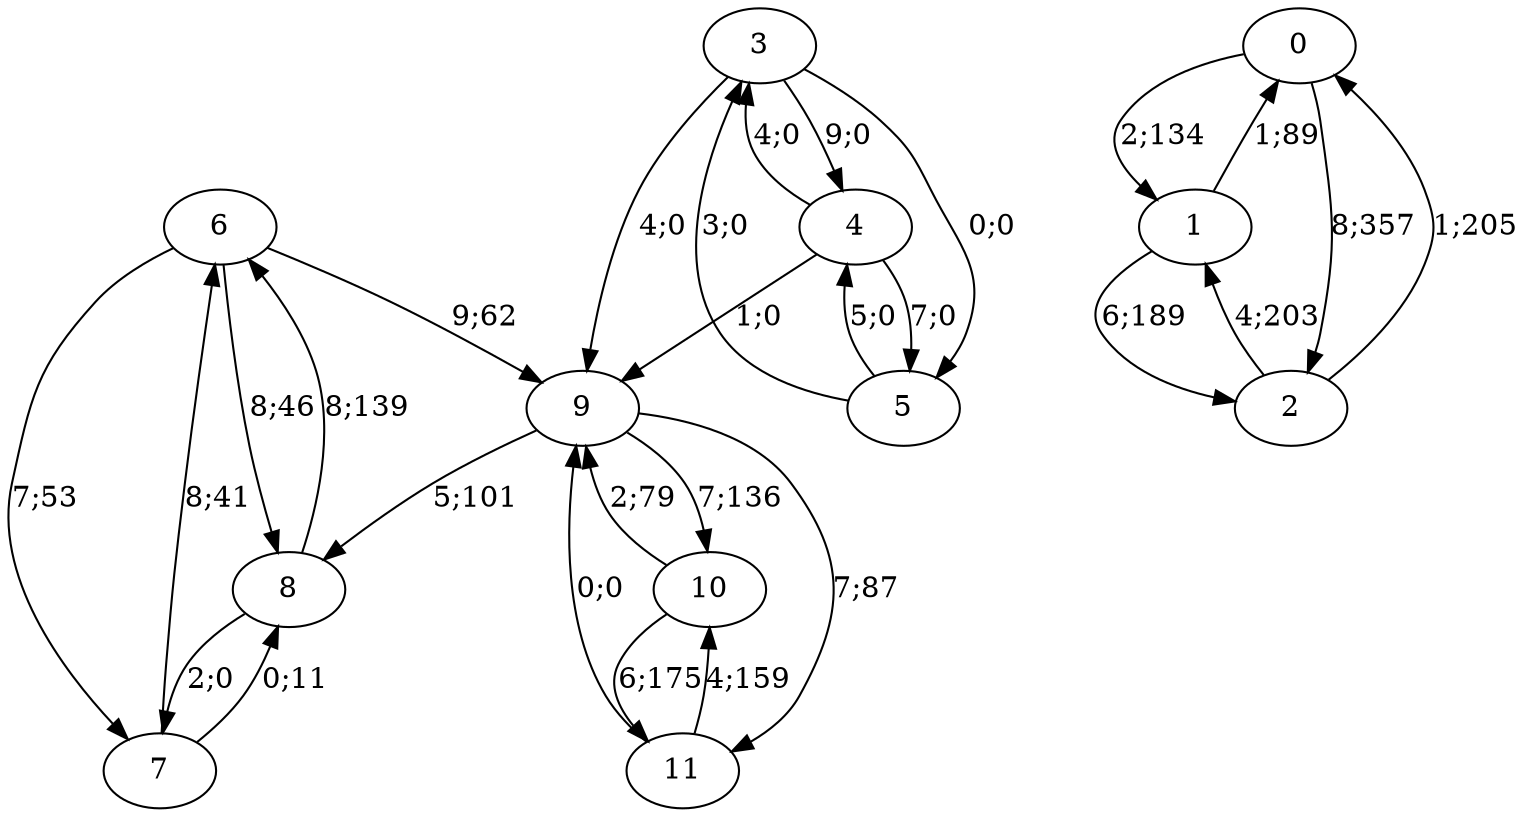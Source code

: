 digraph graph3156 {














6 -> 9 [color=black,label="9;62"]
6 -> 7 [color=black,label="7;53"]
6 -> 8 [color=black,label="8;46"]


7 -> 6 [color=black,label="8;41"]
7 -> 8 [color=black,label="0;11"]


8 -> 6 [color=black,label="8;139"]
8 -> 7 [color=black,label="2;0"]








0 -> 1 [color=black,label="2;134"]
0 -> 2 [color=black,label="8;357"]


1 -> 0 [color=black,label="1;89"]
1 -> 2 [color=black,label="6;189"]


2 -> 0 [color=black,label="1;205"]
2 -> 1 [color=black,label="4;203"]






































9 -> 8 [color=black,label="5;101"]
9 -> 10 [color=black,label="7;136"]
9 -> 11 [color=black,label="7;87"]


10 -> 9 [color=black,label="2;79"]
10 -> 11 [color=black,label="6;175"]


11 -> 9 [color=black,label="0;0"]
11 -> 10 [color=black,label="4;159"]








3 -> 9 [color=black,label="4;0"]
3 -> 4 [color=black,label="9;0"]
3 -> 5 [color=black,label="0;0"]


4 -> 9 [color=black,label="1;0"]
4 -> 3 [color=black,label="4;0"]
4 -> 5 [color=black,label="7;0"]


5 -> 3 [color=black,label="3;0"]
5 -> 4 [color=black,label="5;0"]













}